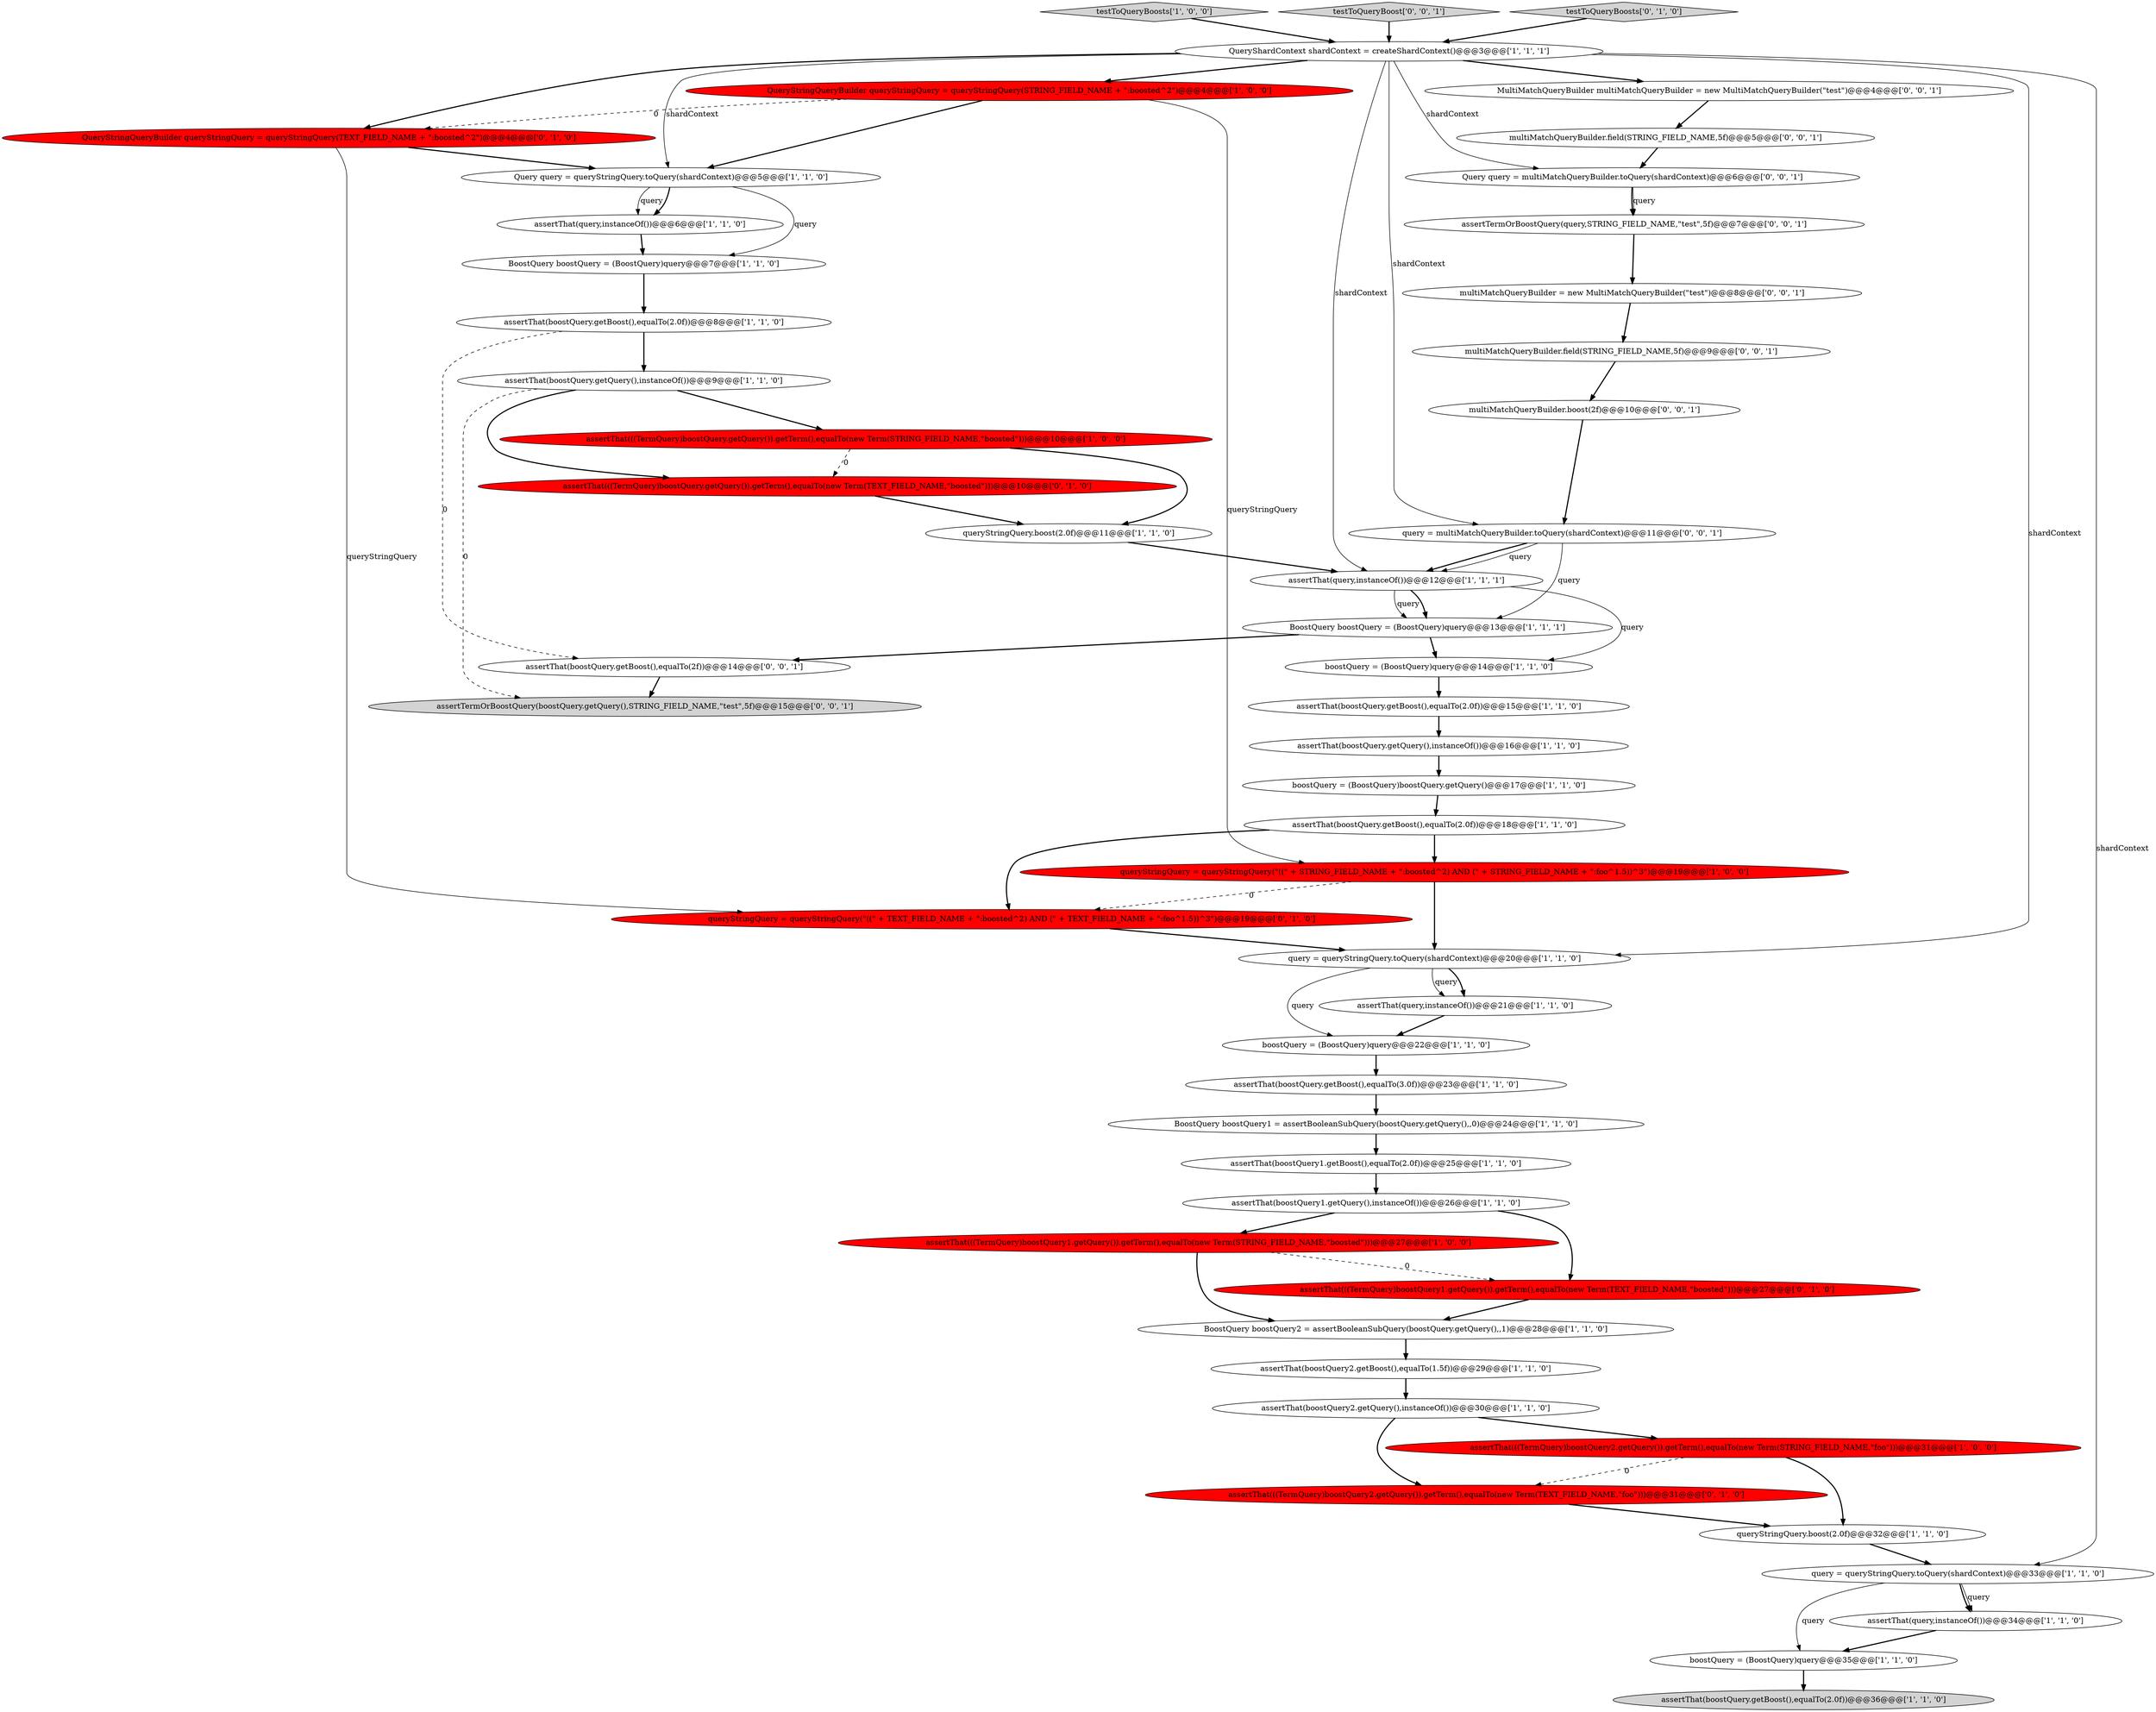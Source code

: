 digraph {
0 [style = filled, label = "QueryStringQueryBuilder queryStringQuery = queryStringQuery(STRING_FIELD_NAME + \":boosted^2\")@@@4@@@['1', '0', '0']", fillcolor = red, shape = ellipse image = "AAA1AAABBB1BBB"];
39 [style = filled, label = "assertThat(((TermQuery)boostQuery.getQuery()).getTerm(),equalTo(new Term(TEXT_FIELD_NAME,\"boosted\")))@@@10@@@['0', '1', '0']", fillcolor = red, shape = ellipse image = "AAA1AAABBB2BBB"];
37 [style = filled, label = "queryStringQuery = queryStringQuery(\"((\" + TEXT_FIELD_NAME + \":boosted^2) AND (\" + TEXT_FIELD_NAME + \":foo^1.5))^3\")@@@19@@@['0', '1', '0']", fillcolor = red, shape = ellipse image = "AAA1AAABBB2BBB"];
47 [style = filled, label = "MultiMatchQueryBuilder multiMatchQueryBuilder = new MultiMatchQueryBuilder(\"test\")@@@4@@@['0', '0', '1']", fillcolor = white, shape = ellipse image = "AAA0AAABBB3BBB"];
34 [style = filled, label = "assertThat(boostQuery2.getBoost(),equalTo(1.5f))@@@29@@@['1', '1', '0']", fillcolor = white, shape = ellipse image = "AAA0AAABBB1BBB"];
18 [style = filled, label = "testToQueryBoosts['1', '0', '0']", fillcolor = lightgray, shape = diamond image = "AAA0AAABBB1BBB"];
17 [style = filled, label = "assertThat(((TermQuery)boostQuery.getQuery()).getTerm(),equalTo(new Term(STRING_FIELD_NAME,\"boosted\")))@@@10@@@['1', '0', '0']", fillcolor = red, shape = ellipse image = "AAA1AAABBB1BBB"];
27 [style = filled, label = "assertThat(boostQuery.getQuery(),instanceOf())@@@16@@@['1', '1', '0']", fillcolor = white, shape = ellipse image = "AAA0AAABBB1BBB"];
32 [style = filled, label = "queryStringQuery.boost(2.0f)@@@32@@@['1', '1', '0']", fillcolor = white, shape = ellipse image = "AAA0AAABBB1BBB"];
10 [style = filled, label = "assertThat(((TermQuery)boostQuery1.getQuery()).getTerm(),equalTo(new Term(STRING_FIELD_NAME,\"boosted\")))@@@27@@@['1', '0', '0']", fillcolor = red, shape = ellipse image = "AAA1AAABBB1BBB"];
8 [style = filled, label = "assertThat(boostQuery.getBoost(),equalTo(3.0f))@@@23@@@['1', '1', '0']", fillcolor = white, shape = ellipse image = "AAA0AAABBB1BBB"];
43 [style = filled, label = "testToQueryBoost['0', '0', '1']", fillcolor = lightgray, shape = diamond image = "AAA0AAABBB3BBB"];
50 [style = filled, label = "query = multiMatchQueryBuilder.toQuery(shardContext)@@@11@@@['0', '0', '1']", fillcolor = white, shape = ellipse image = "AAA0AAABBB3BBB"];
2 [style = filled, label = "assertThat(boostQuery.getBoost(),equalTo(2.0f))@@@36@@@['1', '1', '0']", fillcolor = lightgray, shape = ellipse image = "AAA0AAABBB1BBB"];
9 [style = filled, label = "assertThat(boostQuery.getBoost(),equalTo(2.0f))@@@18@@@['1', '1', '0']", fillcolor = white, shape = ellipse image = "AAA0AAABBB1BBB"];
7 [style = filled, label = "BoostQuery boostQuery2 = assertBooleanSubQuery(boostQuery.getQuery(),,1)@@@28@@@['1', '1', '0']", fillcolor = white, shape = ellipse image = "AAA0AAABBB1BBB"];
15 [style = filled, label = "query = queryStringQuery.toQuery(shardContext)@@@20@@@['1', '1', '0']", fillcolor = white, shape = ellipse image = "AAA0AAABBB1BBB"];
24 [style = filled, label = "assertThat(query,instanceOf())@@@21@@@['1', '1', '0']", fillcolor = white, shape = ellipse image = "AAA0AAABBB1BBB"];
23 [style = filled, label = "BoostQuery boostQuery = (BoostQuery)query@@@7@@@['1', '1', '0']", fillcolor = white, shape = ellipse image = "AAA0AAABBB1BBB"];
31 [style = filled, label = "assertThat(boostQuery.getQuery(),instanceOf())@@@9@@@['1', '1', '0']", fillcolor = white, shape = ellipse image = "AAA0AAABBB1BBB"];
51 [style = filled, label = "multiMatchQueryBuilder.field(STRING_FIELD_NAME,5f)@@@5@@@['0', '0', '1']", fillcolor = white, shape = ellipse image = "AAA0AAABBB3BBB"];
19 [style = filled, label = "boostQuery = (BoostQuery)boostQuery.getQuery()@@@17@@@['1', '1', '0']", fillcolor = white, shape = ellipse image = "AAA0AAABBB1BBB"];
45 [style = filled, label = "multiMatchQueryBuilder.boost(2f)@@@10@@@['0', '0', '1']", fillcolor = white, shape = ellipse image = "AAA0AAABBB3BBB"];
26 [style = filled, label = "boostQuery = (BoostQuery)query@@@35@@@['1', '1', '0']", fillcolor = white, shape = ellipse image = "AAA0AAABBB1BBB"];
28 [style = filled, label = "queryStringQuery = queryStringQuery(\"((\" + STRING_FIELD_NAME + \":boosted^2) AND (\" + STRING_FIELD_NAME + \":foo^1.5))^3\")@@@19@@@['1', '0', '0']", fillcolor = red, shape = ellipse image = "AAA1AAABBB1BBB"];
49 [style = filled, label = "assertTermOrBoostQuery(query,STRING_FIELD_NAME,\"test\",5f)@@@7@@@['0', '0', '1']", fillcolor = white, shape = ellipse image = "AAA0AAABBB3BBB"];
20 [style = filled, label = "queryStringQuery.boost(2.0f)@@@11@@@['1', '1', '0']", fillcolor = white, shape = ellipse image = "AAA0AAABBB1BBB"];
4 [style = filled, label = "assertThat(boostQuery.getBoost(),equalTo(2.0f))@@@15@@@['1', '1', '0']", fillcolor = white, shape = ellipse image = "AAA0AAABBB1BBB"];
40 [style = filled, label = "assertThat(((TermQuery)boostQuery2.getQuery()).getTerm(),equalTo(new Term(TEXT_FIELD_NAME,\"foo\")))@@@31@@@['0', '1', '0']", fillcolor = red, shape = ellipse image = "AAA1AAABBB2BBB"];
12 [style = filled, label = "assertThat(boostQuery2.getQuery(),instanceOf())@@@30@@@['1', '1', '0']", fillcolor = white, shape = ellipse image = "AAA0AAABBB1BBB"];
1 [style = filled, label = "assertThat(boostQuery1.getQuery(),instanceOf())@@@26@@@['1', '1', '0']", fillcolor = white, shape = ellipse image = "AAA0AAABBB1BBB"];
16 [style = filled, label = "assertThat(boostQuery.getBoost(),equalTo(2.0f))@@@8@@@['1', '1', '0']", fillcolor = white, shape = ellipse image = "AAA0AAABBB1BBB"];
13 [style = filled, label = "boostQuery = (BoostQuery)query@@@22@@@['1', '1', '0']", fillcolor = white, shape = ellipse image = "AAA0AAABBB1BBB"];
29 [style = filled, label = "query = queryStringQuery.toQuery(shardContext)@@@33@@@['1', '1', '0']", fillcolor = white, shape = ellipse image = "AAA0AAABBB1BBB"];
21 [style = filled, label = "assertThat(query,instanceOf())@@@34@@@['1', '1', '0']", fillcolor = white, shape = ellipse image = "AAA0AAABBB1BBB"];
3 [style = filled, label = "assertThat(query,instanceOf())@@@12@@@['1', '1', '1']", fillcolor = white, shape = ellipse image = "AAA0AAABBB1BBB"];
41 [style = filled, label = "Query query = multiMatchQueryBuilder.toQuery(shardContext)@@@6@@@['0', '0', '1']", fillcolor = white, shape = ellipse image = "AAA0AAABBB3BBB"];
11 [style = filled, label = "assertThat(boostQuery1.getBoost(),equalTo(2.0f))@@@25@@@['1', '1', '0']", fillcolor = white, shape = ellipse image = "AAA0AAABBB1BBB"];
14 [style = filled, label = "boostQuery = (BoostQuery)query@@@14@@@['1', '1', '0']", fillcolor = white, shape = ellipse image = "AAA0AAABBB1BBB"];
42 [style = filled, label = "multiMatchQueryBuilder.field(STRING_FIELD_NAME,5f)@@@9@@@['0', '0', '1']", fillcolor = white, shape = ellipse image = "AAA0AAABBB3BBB"];
5 [style = filled, label = "BoostQuery boostQuery1 = assertBooleanSubQuery(boostQuery.getQuery(),,0)@@@24@@@['1', '1', '0']", fillcolor = white, shape = ellipse image = "AAA0AAABBB1BBB"];
6 [style = filled, label = "Query query = queryStringQuery.toQuery(shardContext)@@@5@@@['1', '1', '0']", fillcolor = white, shape = ellipse image = "AAA0AAABBB1BBB"];
36 [style = filled, label = "testToQueryBoosts['0', '1', '0']", fillcolor = lightgray, shape = diamond image = "AAA0AAABBB2BBB"];
22 [style = filled, label = "QueryShardContext shardContext = createShardContext()@@@3@@@['1', '1', '1']", fillcolor = white, shape = ellipse image = "AAA0AAABBB1BBB"];
35 [style = filled, label = "assertThat(((TermQuery)boostQuery1.getQuery()).getTerm(),equalTo(new Term(TEXT_FIELD_NAME,\"boosted\")))@@@27@@@['0', '1', '0']", fillcolor = red, shape = ellipse image = "AAA1AAABBB2BBB"];
44 [style = filled, label = "assertTermOrBoostQuery(boostQuery.getQuery(),STRING_FIELD_NAME,\"test\",5f)@@@15@@@['0', '0', '1']", fillcolor = lightgray, shape = ellipse image = "AAA0AAABBB3BBB"];
48 [style = filled, label = "multiMatchQueryBuilder = new MultiMatchQueryBuilder(\"test\")@@@8@@@['0', '0', '1']", fillcolor = white, shape = ellipse image = "AAA0AAABBB3BBB"];
25 [style = filled, label = "assertThat(query,instanceOf())@@@6@@@['1', '1', '0']", fillcolor = white, shape = ellipse image = "AAA0AAABBB1BBB"];
38 [style = filled, label = "QueryStringQueryBuilder queryStringQuery = queryStringQuery(TEXT_FIELD_NAME + \":boosted^2\")@@@4@@@['0', '1', '0']", fillcolor = red, shape = ellipse image = "AAA1AAABBB2BBB"];
33 [style = filled, label = "assertThat(((TermQuery)boostQuery2.getQuery()).getTerm(),equalTo(new Term(STRING_FIELD_NAME,\"foo\")))@@@31@@@['1', '0', '0']", fillcolor = red, shape = ellipse image = "AAA1AAABBB1BBB"];
30 [style = filled, label = "BoostQuery boostQuery = (BoostQuery)query@@@13@@@['1', '1', '1']", fillcolor = white, shape = ellipse image = "AAA0AAABBB1BBB"];
46 [style = filled, label = "assertThat(boostQuery.getBoost(),equalTo(2f))@@@14@@@['0', '0', '1']", fillcolor = white, shape = ellipse image = "AAA0AAABBB3BBB"];
46->44 [style = bold, label=""];
17->39 [style = dashed, label="0"];
23->16 [style = bold, label=""];
33->40 [style = dashed, label="0"];
28->15 [style = bold, label=""];
6->25 [style = solid, label="query"];
28->37 [style = dashed, label="0"];
3->14 [style = solid, label="query"];
0->6 [style = bold, label=""];
11->1 [style = bold, label=""];
25->23 [style = bold, label=""];
42->45 [style = bold, label=""];
29->26 [style = solid, label="query"];
50->30 [style = solid, label="query"];
50->3 [style = bold, label=""];
49->48 [style = bold, label=""];
29->21 [style = solid, label="query"];
1->35 [style = bold, label=""];
41->49 [style = bold, label=""];
24->13 [style = bold, label=""];
20->3 [style = bold, label=""];
37->15 [style = bold, label=""];
15->24 [style = solid, label="query"];
34->12 [style = bold, label=""];
48->42 [style = bold, label=""];
0->38 [style = dashed, label="0"];
10->7 [style = bold, label=""];
0->28 [style = solid, label="queryStringQuery"];
29->21 [style = bold, label=""];
9->37 [style = bold, label=""];
3->30 [style = solid, label="query"];
41->49 [style = solid, label="query"];
38->6 [style = bold, label=""];
16->46 [style = dashed, label="0"];
32->29 [style = bold, label=""];
9->28 [style = bold, label=""];
22->6 [style = solid, label="shardContext"];
22->38 [style = bold, label=""];
21->26 [style = bold, label=""];
26->2 [style = bold, label=""];
12->40 [style = bold, label=""];
22->50 [style = solid, label="shardContext"];
18->22 [style = bold, label=""];
7->34 [style = bold, label=""];
15->13 [style = solid, label="query"];
22->0 [style = bold, label=""];
8->5 [style = bold, label=""];
19->9 [style = bold, label=""];
45->50 [style = bold, label=""];
16->31 [style = bold, label=""];
30->46 [style = bold, label=""];
15->24 [style = bold, label=""];
22->47 [style = bold, label=""];
4->27 [style = bold, label=""];
43->22 [style = bold, label=""];
47->51 [style = bold, label=""];
12->33 [style = bold, label=""];
40->32 [style = bold, label=""];
22->41 [style = solid, label="shardContext"];
30->14 [style = bold, label=""];
33->32 [style = bold, label=""];
17->20 [style = bold, label=""];
5->11 [style = bold, label=""];
27->19 [style = bold, label=""];
31->39 [style = bold, label=""];
31->17 [style = bold, label=""];
13->8 [style = bold, label=""];
39->20 [style = bold, label=""];
1->10 [style = bold, label=""];
3->30 [style = bold, label=""];
22->15 [style = solid, label="shardContext"];
51->41 [style = bold, label=""];
35->7 [style = bold, label=""];
38->37 [style = solid, label="queryStringQuery"];
22->29 [style = solid, label="shardContext"];
6->23 [style = solid, label="query"];
50->3 [style = solid, label="query"];
10->35 [style = dashed, label="0"];
6->25 [style = bold, label=""];
31->44 [style = dashed, label="0"];
14->4 [style = bold, label=""];
22->3 [style = solid, label="shardContext"];
36->22 [style = bold, label=""];
}
